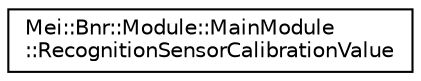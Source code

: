 digraph "Graphical Class Hierarchy"
{
  edge [fontname="Helvetica",fontsize="10",labelfontname="Helvetica",labelfontsize="10"];
  node [fontname="Helvetica",fontsize="10",shape=record];
  rankdir="LR";
  Node1 [label="Mei::Bnr::Module::MainModule\l::RecognitionSensorCalibrationValue",height=0.2,width=0.4,color="black", fillcolor="white", style="filled",URL="$a00100.html",tooltip="MainModule::RecognitionSensorCalibrationValue "];
}
